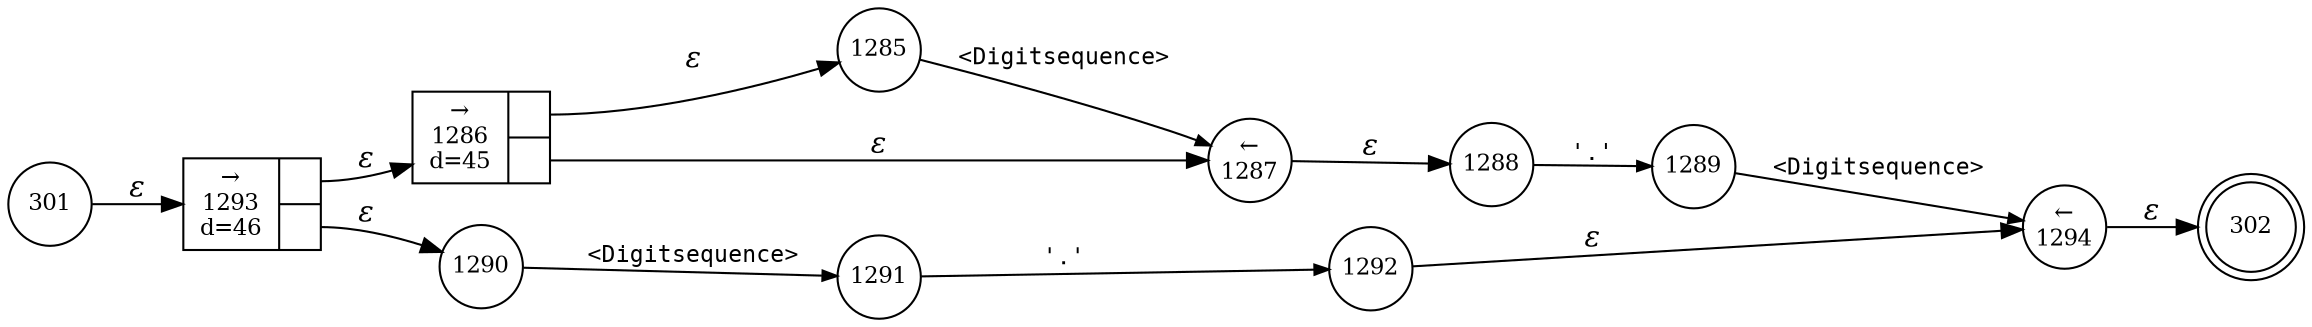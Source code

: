 digraph ATN {
rankdir=LR;
s302[fontsize=11, label="302", shape=doublecircle, fixedsize=true, width=.6];
s1285[fontsize=11,label="1285", shape=circle, fixedsize=true, width=.55, peripheries=1];
s1286[fontsize=11,label="{&rarr;\n1286\nd=45|{<p0>|<p1>}}", shape=record, fixedsize=false, peripheries=1];
s1287[fontsize=11,label="&larr;\n1287", shape=circle, fixedsize=true, width=.55, peripheries=1];
s1288[fontsize=11,label="1288", shape=circle, fixedsize=true, width=.55, peripheries=1];
s1289[fontsize=11,label="1289", shape=circle, fixedsize=true, width=.55, peripheries=1];
s1290[fontsize=11,label="1290", shape=circle, fixedsize=true, width=.55, peripheries=1];
s1291[fontsize=11,label="1291", shape=circle, fixedsize=true, width=.55, peripheries=1];
s1292[fontsize=11,label="1292", shape=circle, fixedsize=true, width=.55, peripheries=1];
s301[fontsize=11,label="301", shape=circle, fixedsize=true, width=.55, peripheries=1];
s1293[fontsize=11,label="{&rarr;\n1293\nd=46|{<p0>|<p1>}}", shape=record, fixedsize=false, peripheries=1];
s1294[fontsize=11,label="&larr;\n1294", shape=circle, fixedsize=true, width=.55, peripheries=1];
s301 -> s1293 [fontname="Times-Italic", label="&epsilon;"];
s1293:p0 -> s1286 [fontname="Times-Italic", label="&epsilon;"];
s1293:p1 -> s1290 [fontname="Times-Italic", label="&epsilon;"];
s1286:p0 -> s1285 [fontname="Times-Italic", label="&epsilon;"];
s1286:p1 -> s1287 [fontname="Times-Italic", label="&epsilon;"];
s1290 -> s1291 [fontsize=11, fontname="Courier", arrowsize=.7, label = "<Digitsequence>", arrowhead = normal];
s1285 -> s1287 [fontsize=11, fontname="Courier", arrowsize=.7, label = "<Digitsequence>", arrowhead = normal];
s1287 -> s1288 [fontname="Times-Italic", label="&epsilon;"];
s1291 -> s1292 [fontsize=11, fontname="Courier", arrowsize=.7, label = "'.'", arrowhead = normal];
s1288 -> s1289 [fontsize=11, fontname="Courier", arrowsize=.7, label = "'.'", arrowhead = normal];
s1292 -> s1294 [fontname="Times-Italic", label="&epsilon;"];
s1289 -> s1294 [fontsize=11, fontname="Courier", arrowsize=.7, label = "<Digitsequence>", arrowhead = normal];
s1294 -> s302 [fontname="Times-Italic", label="&epsilon;"];
}